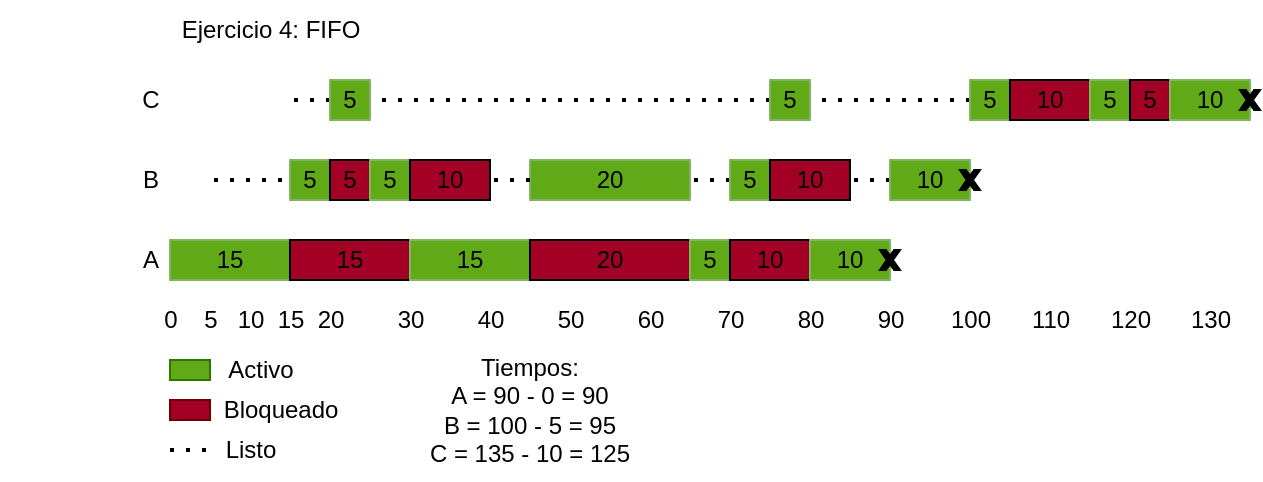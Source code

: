 <mxfile version="20.5.3" type="device"><diagram id="QOgJ3P4kv-MAFXbjVnaC" name="Page-1"><mxGraphModel dx="1426" dy="379" grid="1" gridSize="10" guides="1" tooltips="1" connect="1" arrows="1" fold="1" page="1" pageScale="1" pageWidth="827" pageHeight="1169" math="0" shadow="0"><root><mxCell id="0"/><mxCell id="1" parent="0"/><mxCell id="aHFGmpvc2jt8D5PwLo1r-4" value="C" style="text;html=1;align=center;verticalAlign=middle;resizable=0;points=[];autosize=1;strokeColor=none;fillColor=none;" parent="1" vertex="1"><mxGeometry x="-670" y="80" width="20" height="20" as="geometry"/></mxCell><mxCell id="aHFGmpvc2jt8D5PwLo1r-5" value="B" style="text;html=1;align=center;verticalAlign=middle;resizable=0;points=[];autosize=1;strokeColor=none;fillColor=none;" parent="1" vertex="1"><mxGeometry x="-670" y="120" width="20" height="20" as="geometry"/></mxCell><mxCell id="aHFGmpvc2jt8D5PwLo1r-6" value="A" style="text;html=1;align=center;verticalAlign=middle;resizable=0;points=[];autosize=1;strokeColor=none;fillColor=none;" parent="1" vertex="1"><mxGeometry x="-670" y="160" width="20" height="20" as="geometry"/></mxCell><mxCell id="aHFGmpvc2jt8D5PwLo1r-20" value="10" style="text;html=1;align=center;verticalAlign=middle;resizable=0;points=[];autosize=1;strokeColor=none;fillColor=none;" parent="1" vertex="1"><mxGeometry x="-625" y="190" width="30" height="20" as="geometry"/></mxCell><mxCell id="aHFGmpvc2jt8D5PwLo1r-21" value="20" style="text;html=1;align=center;verticalAlign=middle;resizable=0;points=[];autosize=1;strokeColor=none;fillColor=none;" parent="1" vertex="1"><mxGeometry x="-585" y="190" width="30" height="20" as="geometry"/></mxCell><mxCell id="aHFGmpvc2jt8D5PwLo1r-22" value="30" style="text;html=1;align=center;verticalAlign=middle;resizable=0;points=[];autosize=1;strokeColor=none;fillColor=none;" parent="1" vertex="1"><mxGeometry x="-545" y="190" width="30" height="20" as="geometry"/></mxCell><mxCell id="aHFGmpvc2jt8D5PwLo1r-23" value="40" style="text;html=1;align=center;verticalAlign=middle;resizable=0;points=[];autosize=1;strokeColor=none;fillColor=none;" parent="1" vertex="1"><mxGeometry x="-505" y="190" width="30" height="20" as="geometry"/></mxCell><mxCell id="aHFGmpvc2jt8D5PwLo1r-24" value="50" style="text;html=1;align=center;verticalAlign=middle;resizable=0;points=[];autosize=1;strokeColor=none;fillColor=none;" parent="1" vertex="1"><mxGeometry x="-465" y="190" width="30" height="20" as="geometry"/></mxCell><mxCell id="aHFGmpvc2jt8D5PwLo1r-25" value="60" style="text;html=1;align=center;verticalAlign=middle;resizable=0;points=[];autosize=1;strokeColor=none;fillColor=none;" parent="1" vertex="1"><mxGeometry x="-425" y="190" width="30" height="20" as="geometry"/></mxCell><mxCell id="aHFGmpvc2jt8D5PwLo1r-26" value="70" style="text;html=1;align=center;verticalAlign=middle;resizable=0;points=[];autosize=1;strokeColor=none;fillColor=none;" parent="1" vertex="1"><mxGeometry x="-385" y="190" width="30" height="20" as="geometry"/></mxCell><mxCell id="aHFGmpvc2jt8D5PwLo1r-27" value="80" style="text;html=1;align=center;verticalAlign=middle;resizable=0;points=[];autosize=1;strokeColor=none;fillColor=none;" parent="1" vertex="1"><mxGeometry x="-345" y="190" width="30" height="20" as="geometry"/></mxCell><mxCell id="aHFGmpvc2jt8D5PwLo1r-28" value="90" style="text;html=1;align=center;verticalAlign=middle;resizable=0;points=[];autosize=1;strokeColor=none;fillColor=none;" parent="1" vertex="1"><mxGeometry x="-305" y="190" width="30" height="20" as="geometry"/></mxCell><mxCell id="aHFGmpvc2jt8D5PwLo1r-29" value="100" style="text;html=1;align=center;verticalAlign=middle;resizable=0;points=[];autosize=1;strokeColor=none;fillColor=none;" parent="1" vertex="1"><mxGeometry x="-270" y="190" width="40" height="20" as="geometry"/></mxCell><mxCell id="aHFGmpvc2jt8D5PwLo1r-30" value="110" style="text;html=1;align=center;verticalAlign=middle;resizable=0;points=[];autosize=1;strokeColor=none;fillColor=none;" parent="1" vertex="1"><mxGeometry x="-225" y="190" width="30" height="20" as="geometry"/></mxCell><mxCell id="aHFGmpvc2jt8D5PwLo1r-31" value="120" style="text;html=1;align=center;verticalAlign=middle;resizable=0;points=[];autosize=1;strokeColor=none;fillColor=none;" parent="1" vertex="1"><mxGeometry x="-190" y="190" width="40" height="20" as="geometry"/></mxCell><mxCell id="aHFGmpvc2jt8D5PwLo1r-32" value="&lt;span style=&quot;white-space: pre;&quot;&gt;&#9;&lt;/span&gt;&lt;span style=&quot;white-space: pre;&quot;&gt;&#9;&lt;/span&gt;&lt;span style=&quot;white-space: pre;&quot;&gt;&#9;&lt;/span&gt;Ejercicio 4: FIFO" style="text;html=1;align=center;verticalAlign=middle;resizable=0;points=[];autosize=1;strokeColor=none;fillColor=none;" parent="1" vertex="1"><mxGeometry x="-735" y="40" width="190" height="30" as="geometry"/></mxCell><mxCell id="aHFGmpvc2jt8D5PwLo1r-33" value="5" style="text;html=1;align=center;verticalAlign=middle;resizable=0;points=[];autosize=1;strokeColor=none;fillColor=none;" parent="1" vertex="1"><mxGeometry x="-640" y="190" width="20" height="20" as="geometry"/></mxCell><mxCell id="aHFGmpvc2jt8D5PwLo1r-34" value="15" style="text;html=1;align=center;verticalAlign=middle;resizable=0;points=[];autosize=1;strokeColor=none;fillColor=none;" parent="1" vertex="1"><mxGeometry x="-605" y="190" width="30" height="20" as="geometry"/></mxCell><mxCell id="PAxWAZPusfI8b5OGQWhI-2" value="0" style="text;html=1;align=center;verticalAlign=middle;resizable=0;points=[];autosize=1;strokeColor=none;fillColor=none;" parent="1" vertex="1"><mxGeometry x="-665" y="185" width="30" height="30" as="geometry"/></mxCell><mxCell id="PAxWAZPusfI8b5OGQWhI-7" value="" style="rounded=0;whiteSpace=wrap;html=1;fillColor=#a20025;fontColor=#ffffff;strokeColor=#6F0000;" parent="1" vertex="1"><mxGeometry x="-650" y="240" width="20" height="10" as="geometry"/></mxCell><mxCell id="PAxWAZPusfI8b5OGQWhI-9" value="" style="rounded=0;whiteSpace=wrap;html=1;fillColor=#60a917;fontColor=#ffffff;strokeColor=#2D7600;" parent="1" vertex="1"><mxGeometry x="-650" y="220" width="20" height="10" as="geometry"/></mxCell><mxCell id="PAxWAZPusfI8b5OGQWhI-10" value="Activo" style="text;html=1;align=center;verticalAlign=middle;resizable=0;points=[];autosize=1;strokeColor=none;fillColor=none;" parent="1" vertex="1"><mxGeometry x="-635" y="210" width="60" height="30" as="geometry"/></mxCell><mxCell id="PAxWAZPusfI8b5OGQWhI-11" value="Bloqueado" style="text;html=1;align=center;verticalAlign=middle;resizable=0;points=[];autosize=1;strokeColor=none;fillColor=none;" parent="1" vertex="1"><mxGeometry x="-635" y="230" width="80" height="30" as="geometry"/></mxCell><mxCell id="PAxWAZPusfI8b5OGQWhI-12" value="" style="endArrow=none;dashed=1;html=1;dashPattern=1 3;strokeWidth=2;rounded=0;entryX=0.1;entryY=0.5;entryDx=0;entryDy=0;entryPerimeter=0;" parent="1" target="PAxWAZPusfI8b5OGQWhI-13" edge="1"><mxGeometry width="50" height="50" relative="1" as="geometry"><mxPoint x="-650" y="265" as="sourcePoint"/><mxPoint x="-530" y="210" as="targetPoint"/><Array as="points"><mxPoint x="-640" y="265"/></Array></mxGeometry></mxCell><mxCell id="PAxWAZPusfI8b5OGQWhI-13" value="Listo" style="text;html=1;align=center;verticalAlign=middle;resizable=0;points=[];autosize=1;strokeColor=none;fillColor=none;" parent="1" vertex="1"><mxGeometry x="-635" y="250" width="50" height="30" as="geometry"/></mxCell><mxCell id="Ta_icbM-Pj30bGlinIhg-1" value="15" style="rounded=0;whiteSpace=wrap;html=1;fillColor=#60A917;strokeColor=#82b366;" parent="1" vertex="1"><mxGeometry x="-650" y="160" width="60" height="20" as="geometry"/></mxCell><mxCell id="Ta_icbM-Pj30bGlinIhg-5" value="15" style="rounded=0;whiteSpace=wrap;html=1;fillColor=#A20025;" parent="1" vertex="1"><mxGeometry x="-590" y="160" width="60" height="20" as="geometry"/></mxCell><mxCell id="Ta_icbM-Pj30bGlinIhg-10" value="5" style="rounded=0;whiteSpace=wrap;html=1;fillColor=#60A917;strokeColor=#82b366;" parent="1" vertex="1"><mxGeometry x="-590" y="120" width="20" height="20" as="geometry"/></mxCell><mxCell id="Ta_icbM-Pj30bGlinIhg-11" value="5" style="rounded=0;whiteSpace=wrap;html=1;fillColor=#A20025;" parent="1" vertex="1"><mxGeometry x="-570" y="120" width="20" height="20" as="geometry"/></mxCell><mxCell id="Ta_icbM-Pj30bGlinIhg-15" value="" style="endArrow=none;dashed=1;html=1;dashPattern=1 3;strokeWidth=2;rounded=0;entryX=0;entryY=0.5;entryDx=0;entryDy=0;startSize=6;spacing=2;" parent="1" target="Ta_icbM-Pj30bGlinIhg-10" edge="1"><mxGeometry width="50" height="50" relative="1" as="geometry"><mxPoint x="-628" y="130" as="sourcePoint"/><mxPoint x="-700" y="140" as="targetPoint"/><Array as="points"><mxPoint x="-610" y="130"/></Array></mxGeometry></mxCell><mxCell id="08JgGS5AY0-JjZOvUHxA-3" value="" style="endArrow=none;dashed=1;html=1;dashPattern=1 3;strokeWidth=2;rounded=0;exitX=0;exitY=0.5;exitDx=0;exitDy=0;" parent="1" source="08JgGS5AY0-JjZOvUHxA-4" edge="1"><mxGeometry width="50" height="50" relative="1" as="geometry"><mxPoint x="-570" y="90" as="sourcePoint"/><mxPoint x="-590" y="90" as="targetPoint"/><Array as="points"><mxPoint x="-590" y="90"/></Array></mxGeometry></mxCell><mxCell id="08JgGS5AY0-JjZOvUHxA-4" value="5" style="rounded=0;whiteSpace=wrap;html=1;fillColor=#60A917;strokeColor=#82b366;" parent="1" vertex="1"><mxGeometry x="-570" y="80" width="20" height="20" as="geometry"/></mxCell><mxCell id="08JgGS5AY0-JjZOvUHxA-5" value="5" style="rounded=0;whiteSpace=wrap;html=1;fillColor=#60A917;strokeColor=#82b366;" parent="1" vertex="1"><mxGeometry x="-550" y="120" width="20" height="20" as="geometry"/></mxCell><mxCell id="08JgGS5AY0-JjZOvUHxA-6" value="10" style="rounded=0;whiteSpace=wrap;html=1;fillColor=#A20025;" parent="1" vertex="1"><mxGeometry x="-530" y="120" width="40" height="20" as="geometry"/></mxCell><mxCell id="08JgGS5AY0-JjZOvUHxA-7" value="15" style="rounded=0;whiteSpace=wrap;html=1;fillColor=#60A917;strokeColor=#82b366;" parent="1" vertex="1"><mxGeometry x="-530" y="160" width="60" height="20" as="geometry"/></mxCell><mxCell id="08JgGS5AY0-JjZOvUHxA-8" value="20" style="rounded=0;whiteSpace=wrap;html=1;fillColor=#A20025;" parent="1" vertex="1"><mxGeometry x="-470" y="160" width="80" height="20" as="geometry"/></mxCell><mxCell id="08JgGS5AY0-JjZOvUHxA-9" value="20" style="rounded=0;whiteSpace=wrap;html=1;fillColor=#60A917;strokeColor=#82b366;" parent="1" vertex="1"><mxGeometry x="-470" y="120" width="80" height="20" as="geometry"/></mxCell><mxCell id="08JgGS5AY0-JjZOvUHxA-10" value="" style="endArrow=none;dashed=1;html=1;dashPattern=1 3;strokeWidth=2;rounded=0;exitX=0;exitY=0.5;exitDx=0;exitDy=0;entryX=1;entryY=0.5;entryDx=0;entryDy=0;" parent="1" source="08JgGS5AY0-JjZOvUHxA-9" target="08JgGS5AY0-JjZOvUHxA-6" edge="1"><mxGeometry width="50" height="50" relative="1" as="geometry"><mxPoint x="-480" y="130" as="sourcePoint"/><mxPoint x="-480" y="130" as="targetPoint"/><Array as="points"/></mxGeometry></mxCell><mxCell id="08JgGS5AY0-JjZOvUHxA-11" value="5" style="rounded=0;whiteSpace=wrap;html=1;fillColor=#60A917;strokeColor=#82b366;" parent="1" vertex="1"><mxGeometry x="-390" y="160" width="20" height="20" as="geometry"/></mxCell><mxCell id="08JgGS5AY0-JjZOvUHxA-12" value="10" style="rounded=0;whiteSpace=wrap;html=1;fillColor=#A20025;" parent="1" vertex="1"><mxGeometry x="-370" y="160" width="40" height="20" as="geometry"/></mxCell><mxCell id="08JgGS5AY0-JjZOvUHxA-13" value="10" style="rounded=0;whiteSpace=wrap;html=1;fillColor=#60A917;strokeColor=#82b366;" parent="1" vertex="1"><mxGeometry x="-330" y="160" width="40" height="20" as="geometry"/></mxCell><mxCell id="08JgGS5AY0-JjZOvUHxA-14" value="" style="endArrow=none;dashed=1;html=1;dashPattern=1 3;strokeWidth=2;rounded=0;entryX=1;entryY=0.5;entryDx=0;entryDy=0;" parent="1" target="08JgGS5AY0-JjZOvUHxA-9" edge="1"><mxGeometry width="50" height="50" relative="1" as="geometry"><mxPoint x="-370" y="130" as="sourcePoint"/><mxPoint x="-370" y="130" as="targetPoint"/><Array as="points"/></mxGeometry></mxCell><mxCell id="08JgGS5AY0-JjZOvUHxA-15" value="5" style="rounded=0;whiteSpace=wrap;html=1;fillColor=#60A917;strokeColor=#82b366;" parent="1" vertex="1"><mxGeometry x="-370" y="120" width="20" height="20" as="geometry"/></mxCell><mxCell id="08JgGS5AY0-JjZOvUHxA-16" value="10" style="rounded=0;whiteSpace=wrap;html=1;fillColor=#A20025;" parent="1" vertex="1"><mxGeometry x="-350" y="120" width="40" height="20" as="geometry"/></mxCell><mxCell id="08JgGS5AY0-JjZOvUHxA-18" value="" style="endArrow=none;dashed=1;html=1;dashPattern=1 3;strokeWidth=2;rounded=0;" parent="1" edge="1"><mxGeometry width="50" height="50" relative="1" as="geometry"><mxPoint x="-290" y="130" as="sourcePoint"/><mxPoint x="-310" y="130" as="targetPoint"/><Array as="points"/></mxGeometry></mxCell><mxCell id="08JgGS5AY0-JjZOvUHxA-19" value="10" style="rounded=0;whiteSpace=wrap;html=1;fillColor=#60A917;strokeColor=#82b366;" parent="1" vertex="1"><mxGeometry x="-290" y="120" width="40" height="20" as="geometry"/></mxCell><mxCell id="08JgGS5AY0-JjZOvUHxA-21" value="" style="endArrow=none;dashed=1;html=1;dashPattern=1 3;strokeWidth=2;rounded=0;" parent="1" edge="1"><mxGeometry width="50" height="50" relative="1" as="geometry"><mxPoint x="-350" y="90" as="sourcePoint"/><mxPoint x="-550" y="90" as="targetPoint"/><Array as="points"><mxPoint x="-550" y="90"/></Array></mxGeometry></mxCell><mxCell id="08JgGS5AY0-JjZOvUHxA-22" value="5" style="rounded=0;whiteSpace=wrap;html=1;fillColor=#60A917;strokeColor=#82b366;" parent="1" vertex="1"><mxGeometry x="-350" y="80" width="20" height="20" as="geometry"/></mxCell><mxCell id="08JgGS5AY0-JjZOvUHxA-24" value="" style="endArrow=none;dashed=1;html=1;dashPattern=1 3;strokeWidth=2;rounded=0;" parent="1" edge="1"><mxGeometry width="50" height="50" relative="1" as="geometry"><mxPoint x="-250" y="90" as="sourcePoint"/><mxPoint x="-330" y="90" as="targetPoint"/><Array as="points"/></mxGeometry></mxCell><mxCell id="08JgGS5AY0-JjZOvUHxA-25" value="5" style="rounded=0;whiteSpace=wrap;html=1;fillColor=#60A917;strokeColor=#82b366;" parent="1" vertex="1"><mxGeometry x="-250" y="80" width="20" height="20" as="geometry"/></mxCell><mxCell id="08JgGS5AY0-JjZOvUHxA-26" value="10" style="rounded=0;whiteSpace=wrap;html=1;fillColor=#A20025;" parent="1" vertex="1"><mxGeometry x="-230" y="80" width="40" height="20" as="geometry"/></mxCell><mxCell id="08JgGS5AY0-JjZOvUHxA-27" value="5" style="rounded=0;whiteSpace=wrap;html=1;fillColor=#60A917;strokeColor=#82b366;" parent="1" vertex="1"><mxGeometry x="-190" y="80" width="20" height="20" as="geometry"/></mxCell><mxCell id="08JgGS5AY0-JjZOvUHxA-28" value="5" style="rounded=0;whiteSpace=wrap;html=1;fillColor=#A20025;" parent="1" vertex="1"><mxGeometry x="-170" y="80" width="20" height="20" as="geometry"/></mxCell><mxCell id="08JgGS5AY0-JjZOvUHxA-29" value="10" style="rounded=0;whiteSpace=wrap;html=1;fillColor=#60A917;strokeColor=#82b366;" parent="1" vertex="1"><mxGeometry x="-150" y="80" width="40" height="20" as="geometry"/></mxCell><mxCell id="Hp0vF_ltdjTftmFp-wWU-1" value="130" style="text;html=1;align=center;verticalAlign=middle;resizable=0;points=[];autosize=1;strokeColor=none;fillColor=none;" parent="1" vertex="1"><mxGeometry x="-150" y="185" width="40" height="30" as="geometry"/></mxCell><mxCell id="Hp0vF_ltdjTftmFp-wWU-2" value="Tiempos:&lt;br&gt;A = 90 -&amp;nbsp;0 = 90&lt;br&gt;B = 100 - 5 = 95&lt;br&gt;C = 135 - 10 = 125" style="text;html=1;strokeColor=none;fillColor=none;align=center;verticalAlign=middle;whiteSpace=wrap;rounded=0;" parent="1" vertex="1"><mxGeometry x="-530" y="230" width="120" height="30" as="geometry"/></mxCell><mxCell id="Hp0vF_ltdjTftmFp-wWU-4" value="" style="verticalLabelPosition=bottom;verticalAlign=top;html=1;shape=mxgraph.basic.x;fillColor=#000000;" parent="1" vertex="1"><mxGeometry x="-115" y="85" width="10" height="10" as="geometry"/></mxCell><mxCell id="Hp0vF_ltdjTftmFp-wWU-5" value="" style="verticalLabelPosition=bottom;verticalAlign=top;html=1;shape=mxgraph.basic.x;fillColor=#000000;" parent="1" vertex="1"><mxGeometry x="-295" y="165" width="10" height="10" as="geometry"/></mxCell><mxCell id="Hp0vF_ltdjTftmFp-wWU-6" value="" style="verticalLabelPosition=bottom;verticalAlign=top;html=1;shape=mxgraph.basic.x;fillColor=#000000;" parent="1" vertex="1"><mxGeometry x="-255" y="125" width="10" height="10" as="geometry"/></mxCell></root></mxGraphModel></diagram></mxfile>